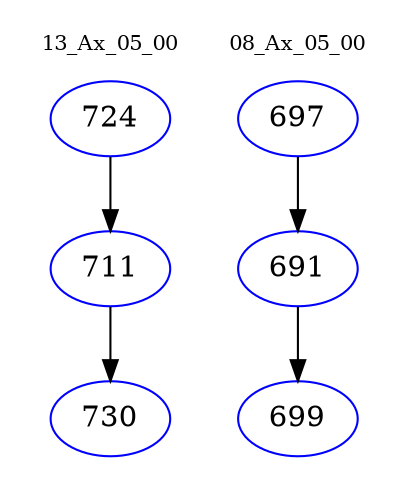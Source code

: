 digraph{
subgraph cluster_0 {
color = white
label = "13_Ax_05_00";
fontsize=10;
T0_724 [label="724", color="blue"]
T0_724 -> T0_711 [color="black"]
T0_711 [label="711", color="blue"]
T0_711 -> T0_730 [color="black"]
T0_730 [label="730", color="blue"]
}
subgraph cluster_1 {
color = white
label = "08_Ax_05_00";
fontsize=10;
T1_697 [label="697", color="blue"]
T1_697 -> T1_691 [color="black"]
T1_691 [label="691", color="blue"]
T1_691 -> T1_699 [color="black"]
T1_699 [label="699", color="blue"]
}
}
